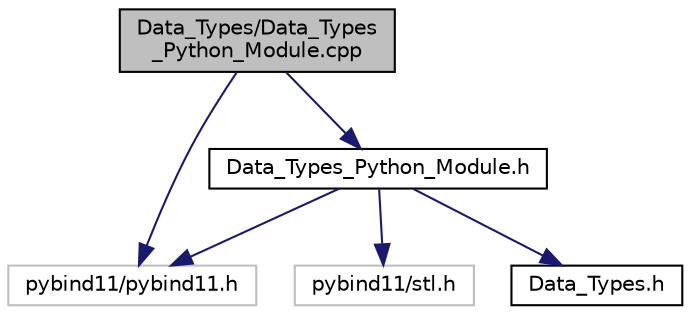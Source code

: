 digraph "Data_Types/Data_Types_Python_Module.cpp"
{
 // INTERACTIVE_SVG=YES
 // LATEX_PDF_SIZE
  bgcolor="transparent";
  edge [fontname="Helvetica",fontsize="10",labelfontname="Helvetica",labelfontsize="10"];
  node [fontname="Helvetica",fontsize="10",shape=record];
  Node1 [label="Data_Types/Data_Types\l_Python_Module.cpp",height=0.2,width=0.4,color="black", fillcolor="grey75", style="filled", fontcolor="black",tooltip="Python module for data types in PySYCL."];
  Node1 -> Node2 [color="midnightblue",fontsize="10",style="solid",fontname="Helvetica"];
  Node2 [label="pybind11/pybind11.h",height=0.2,width=0.4,color="grey75",tooltip=" "];
  Node1 -> Node3 [color="midnightblue",fontsize="10",style="solid",fontname="Helvetica"];
  Node3 [label="Data_Types_Python_Module.h",height=0.2,width=0.4,color="black",URL="$_data___types___python___module_8h.html",tooltip="Python module for data types in PySYCL."];
  Node3 -> Node2 [color="midnightblue",fontsize="10",style="solid",fontname="Helvetica"];
  Node3 -> Node4 [color="midnightblue",fontsize="10",style="solid",fontname="Helvetica"];
  Node4 [label="pybind11/stl.h",height=0.2,width=0.4,color="grey75",tooltip=" "];
  Node3 -> Node5 [color="midnightblue",fontsize="10",style="solid",fontname="Helvetica"];
  Node5 [label="Data_Types.h",height=0.2,width=0.4,color="black",URL="$_data___types_8h.html",tooltip="Data Types in PySYCL."];
}
